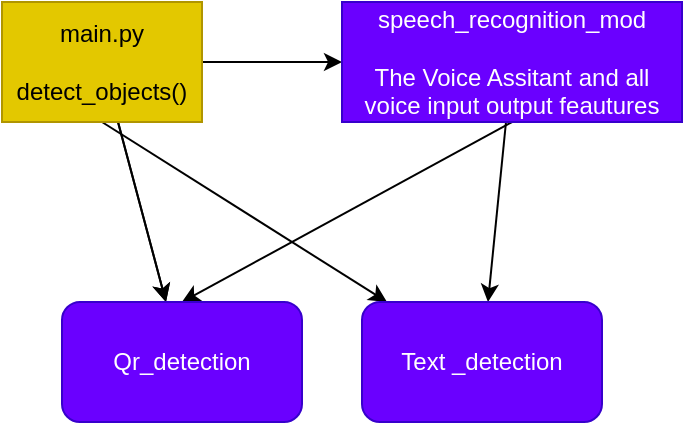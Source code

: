 <mxfile>
    <diagram id="Ld4YChSZCbr9p0mKVNMU" name="Page-1">
        <mxGraphModel dx="1172" dy="591" grid="1" gridSize="10" guides="1" tooltips="1" connect="1" arrows="1" fold="1" page="1" pageScale="1" pageWidth="850" pageHeight="1100" math="0" shadow="0">
            <root>
                <mxCell id="0"/>
                <mxCell id="1" parent="0"/>
                <mxCell id="4" value="" style="edgeStyle=none;html=1;" edge="1" parent="1" source="2" target="3">
                    <mxGeometry relative="1" as="geometry"/>
                </mxCell>
                <mxCell id="6" style="edgeStyle=none;html=1;" edge="1" parent="1" source="2" target="7">
                    <mxGeometry relative="1" as="geometry">
                        <mxPoint x="250" y="280" as="targetPoint"/>
                    </mxGeometry>
                </mxCell>
                <mxCell id="8" value="" style="edgeStyle=none;html=1;" edge="1" parent="1" source="2" target="7">
                    <mxGeometry relative="1" as="geometry"/>
                </mxCell>
                <mxCell id="9" style="edgeStyle=none;html=1;exitX=0.5;exitY=1;exitDx=0;exitDy=0;" edge="1" parent="1" source="2" target="10">
                    <mxGeometry relative="1" as="geometry">
                        <mxPoint x="400" y="280" as="targetPoint"/>
                    </mxGeometry>
                </mxCell>
                <mxCell id="2" value="main.py&lt;br&gt;&lt;br&gt;detect_objects()" style="rounded=0;whiteSpace=wrap;html=1;fillColor=#e3c800;fontColor=#000000;strokeColor=#B09500;" vertex="1" parent="1">
                    <mxGeometry x="160" y="100" width="100" height="60" as="geometry"/>
                </mxCell>
                <mxCell id="11" style="edgeStyle=none;html=1;" edge="1" parent="1" source="3" target="10">
                    <mxGeometry relative="1" as="geometry"/>
                </mxCell>
                <mxCell id="12" style="edgeStyle=none;html=1;exitX=0.5;exitY=1;exitDx=0;exitDy=0;entryX=0.5;entryY=0;entryDx=0;entryDy=0;" edge="1" parent="1" source="3" target="7">
                    <mxGeometry relative="1" as="geometry"/>
                </mxCell>
                <mxCell id="3" value="speech_recognition_mod&lt;br&gt;&lt;br&gt;The Voice Assitant and all voice input output feautures&lt;br&gt;" style="whiteSpace=wrap;html=1;rounded=0;fillColor=#6a00ff;fontColor=#ffffff;strokeColor=#3700CC;" vertex="1" parent="1">
                    <mxGeometry x="330" y="100" width="170" height="60" as="geometry"/>
                </mxCell>
                <mxCell id="7" value="Qr_detection" style="rounded=1;whiteSpace=wrap;html=1;fillColor=#6a00ff;fontColor=#ffffff;strokeColor=#3700CC;" vertex="1" parent="1">
                    <mxGeometry x="190" y="250" width="120" height="60" as="geometry"/>
                </mxCell>
                <mxCell id="10" value="Text _detection" style="rounded=1;whiteSpace=wrap;html=1;fillColor=#6a00ff;fontColor=#ffffff;strokeColor=#3700CC;" vertex="1" parent="1">
                    <mxGeometry x="340" y="250" width="120" height="60" as="geometry"/>
                </mxCell>
            </root>
        </mxGraphModel>
    </diagram>
</mxfile>
